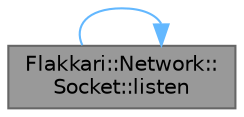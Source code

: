digraph "Flakkari::Network::Socket::listen"
{
 // LATEX_PDF_SIZE
  bgcolor="transparent";
  edge [fontname=Helvetica,fontsize=10,labelfontname=Helvetica,labelfontsize=10];
  node [fontname=Helvetica,fontsize=10,shape=box,height=0.2,width=0.4];
  rankdir="LR";
  Node1 [id="Node000001",label="Flakkari::Network::\lSocket::listen",height=0.2,width=0.4,color="gray40", fillcolor="grey60", style="filled", fontcolor="black",tooltip="Start listening for incoming connections. This function is only used by TCP sockets."];
  Node1 -> Node1 [id="edge1_Node000001_Node000001",color="steelblue1",style="solid",tooltip=" "];
}
